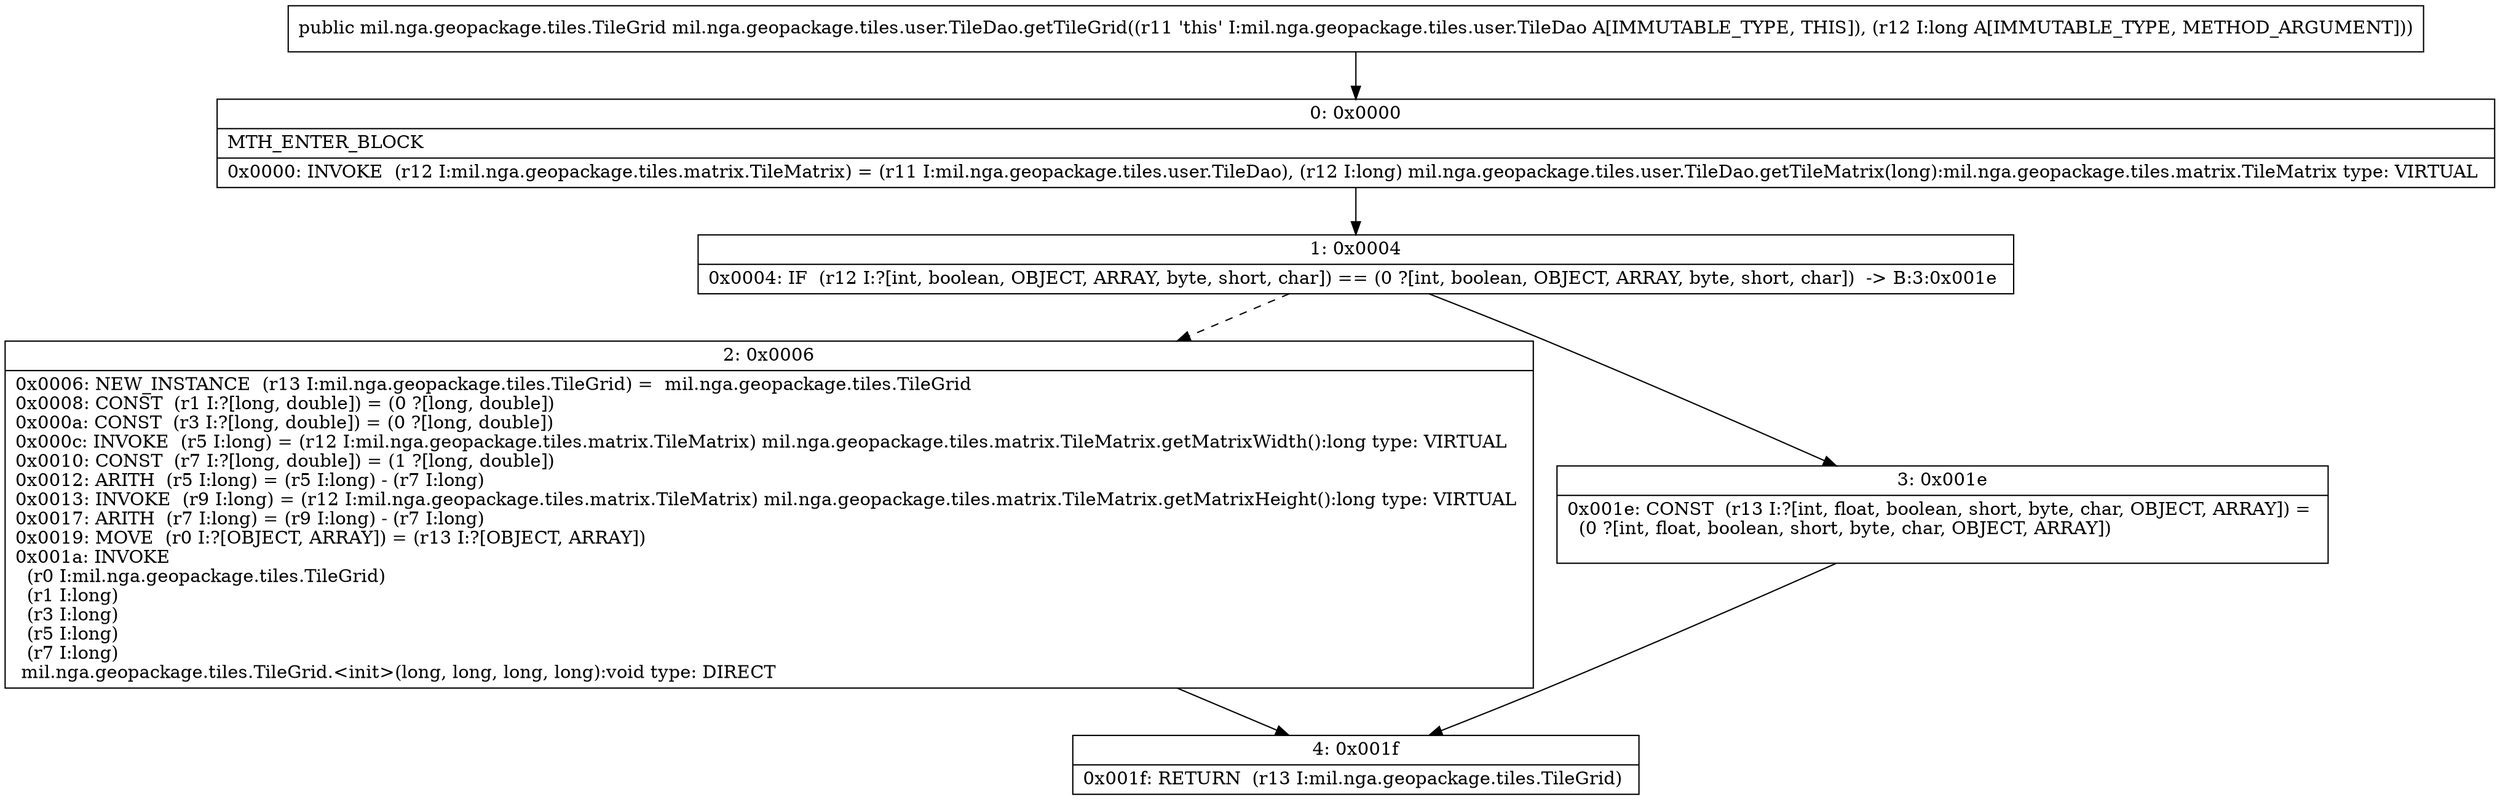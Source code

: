 digraph "CFG formil.nga.geopackage.tiles.user.TileDao.getTileGrid(J)Lmil\/nga\/geopackage\/tiles\/TileGrid;" {
Node_0 [shape=record,label="{0\:\ 0x0000|MTH_ENTER_BLOCK\l|0x0000: INVOKE  (r12 I:mil.nga.geopackage.tiles.matrix.TileMatrix) = (r11 I:mil.nga.geopackage.tiles.user.TileDao), (r12 I:long) mil.nga.geopackage.tiles.user.TileDao.getTileMatrix(long):mil.nga.geopackage.tiles.matrix.TileMatrix type: VIRTUAL \l}"];
Node_1 [shape=record,label="{1\:\ 0x0004|0x0004: IF  (r12 I:?[int, boolean, OBJECT, ARRAY, byte, short, char]) == (0 ?[int, boolean, OBJECT, ARRAY, byte, short, char])  \-\> B:3:0x001e \l}"];
Node_2 [shape=record,label="{2\:\ 0x0006|0x0006: NEW_INSTANCE  (r13 I:mil.nga.geopackage.tiles.TileGrid) =  mil.nga.geopackage.tiles.TileGrid \l0x0008: CONST  (r1 I:?[long, double]) = (0 ?[long, double]) \l0x000a: CONST  (r3 I:?[long, double]) = (0 ?[long, double]) \l0x000c: INVOKE  (r5 I:long) = (r12 I:mil.nga.geopackage.tiles.matrix.TileMatrix) mil.nga.geopackage.tiles.matrix.TileMatrix.getMatrixWidth():long type: VIRTUAL \l0x0010: CONST  (r7 I:?[long, double]) = (1 ?[long, double]) \l0x0012: ARITH  (r5 I:long) = (r5 I:long) \- (r7 I:long) \l0x0013: INVOKE  (r9 I:long) = (r12 I:mil.nga.geopackage.tiles.matrix.TileMatrix) mil.nga.geopackage.tiles.matrix.TileMatrix.getMatrixHeight():long type: VIRTUAL \l0x0017: ARITH  (r7 I:long) = (r9 I:long) \- (r7 I:long) \l0x0019: MOVE  (r0 I:?[OBJECT, ARRAY]) = (r13 I:?[OBJECT, ARRAY]) \l0x001a: INVOKE  \l  (r0 I:mil.nga.geopackage.tiles.TileGrid)\l  (r1 I:long)\l  (r3 I:long)\l  (r5 I:long)\l  (r7 I:long)\l mil.nga.geopackage.tiles.TileGrid.\<init\>(long, long, long, long):void type: DIRECT \l}"];
Node_3 [shape=record,label="{3\:\ 0x001e|0x001e: CONST  (r13 I:?[int, float, boolean, short, byte, char, OBJECT, ARRAY]) = \l  (0 ?[int, float, boolean, short, byte, char, OBJECT, ARRAY])\l \l}"];
Node_4 [shape=record,label="{4\:\ 0x001f|0x001f: RETURN  (r13 I:mil.nga.geopackage.tiles.TileGrid) \l}"];
MethodNode[shape=record,label="{public mil.nga.geopackage.tiles.TileGrid mil.nga.geopackage.tiles.user.TileDao.getTileGrid((r11 'this' I:mil.nga.geopackage.tiles.user.TileDao A[IMMUTABLE_TYPE, THIS]), (r12 I:long A[IMMUTABLE_TYPE, METHOD_ARGUMENT])) }"];
MethodNode -> Node_0;
Node_0 -> Node_1;
Node_1 -> Node_2[style=dashed];
Node_1 -> Node_3;
Node_2 -> Node_4;
Node_3 -> Node_4;
}

